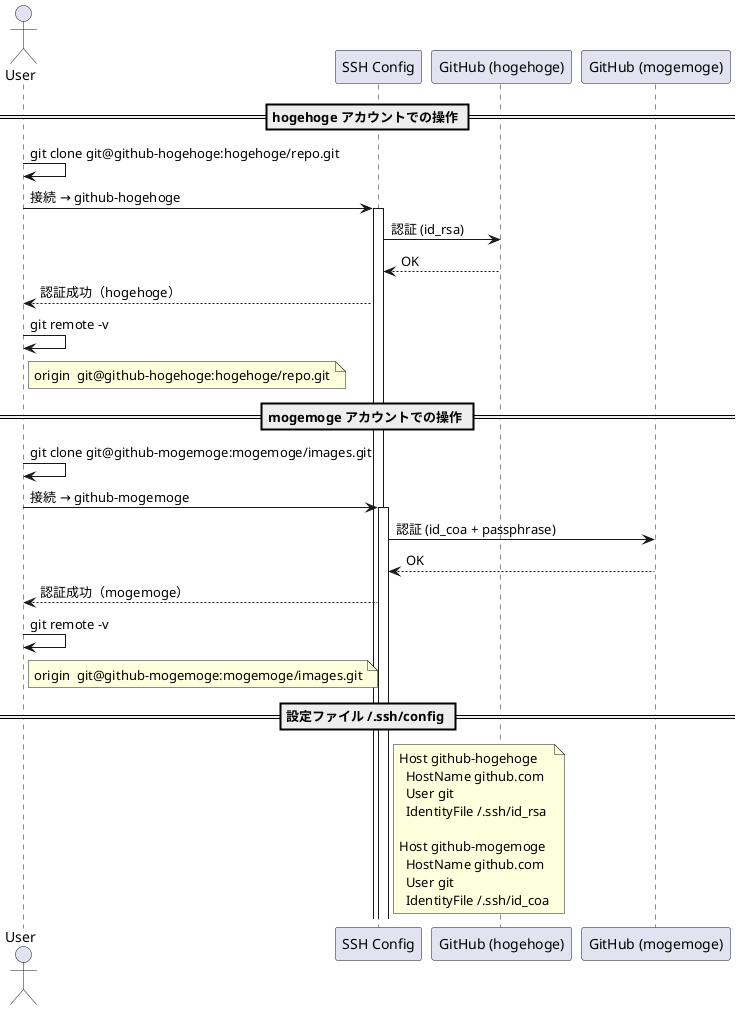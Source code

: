 @startuml

actor "User" as U

participant "SSH Config" as SSH
participant "GitHub (hogehoge)" as GH1
participant "GitHub (mogemoge)" as GH2

== hogehoge アカウントでの操作 ==
U -> U : git clone git@github-hogehoge:hogehoge/repo.git
U -> SSH : 接続 → github-hogehoge
activate SSH
SSH -> GH1 : 認証 (id_rsa)
GH1 --> SSH : OK
SSH --> U : 認証成功（hogehoge）

U -> U : git remote -v
note right of U
  origin  git@github-hogehoge:hogehoge/repo.git
end note

== mogemoge アカウントでの操作 ==
U -> U : git clone git@github-mogemoge:mogemoge/images.git
U -> SSH : 接続 → github-mogemoge
activate SSH
SSH -> GH2 : 認証 (id_coa + passphrase)
GH2 --> SSH : OK
SSH --> U : 認証成功（mogemoge）

U -> U : git remote -v
note right of U
  origin  git@github-mogemoge:mogemoge/images.git
end note

== 設定ファイル ~/.ssh/config ==
note right of SSH
  Host github-hogehoge
    HostName github.com
    User git
    IdentityFile ~/.ssh/id_rsa

  Host github-mogemoge
    HostName github.com
    User git
    IdentityFile ~/.ssh/id_coa
end note

@enduml